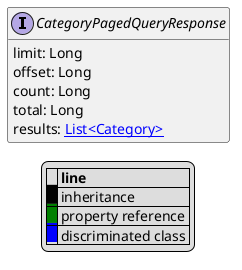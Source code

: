 @startuml

hide empty fields
hide empty methods
legend
|= |= line |
|<back:black>   </back>| inheritance |
|<back:green>   </back>| property reference |
|<back:blue>   </back>| discriminated class |
endlegend
interface CategoryPagedQueryResponse [[CategoryPagedQueryResponse.svg]]  {
    limit: Long
    offset: Long
    count: Long
    total: Long
    results: [[Category.svg List<Category>]]
}






@enduml
